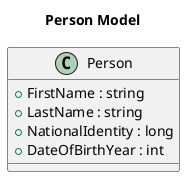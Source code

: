@startuml 
title Person Model
class Person {
    + FirstName : string
    + LastName : string
    + NationalIdentity : long
    + DateOfBirthYear : int
}

@enduml